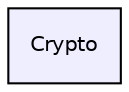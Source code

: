 digraph "Crypto" {
  compound=true
  node [ fontsize="10", fontname="Helvetica"];
  edge [ labelfontsize="10", labelfontname="Helvetica"];
  dir_b1767ebdcd95fd866c9c7bcb0ebb2e68 [shape=box, label="Crypto", style="filled", fillcolor="#eeeeff", pencolor="black", URL="dir_b1767ebdcd95fd866c9c7bcb0ebb2e68.html"];
}
